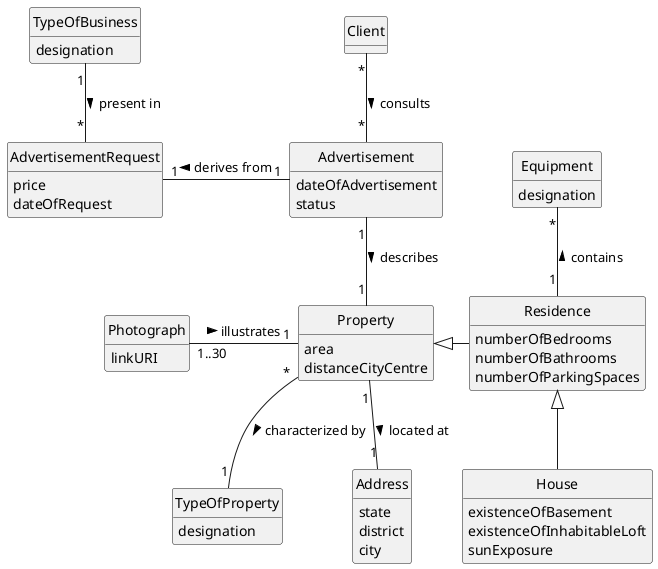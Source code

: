 @startuml
skinparam monochrome true
skinparam packageStyle rectangle
skinparam shadowing false

skinparam classAttributeIconSize 0

hide circle
hide methods

class Client {
}

class Advertisement {
    dateOfAdvertisement
    status
}

class AdvertisementRequest {
    price
    dateOfRequest
}
class TypeOfBusiness{
designation
}

class Property{
area
distanceCityCentre
}

class Photograph{
linkURI
}

class Address{
state
district
city
}

class TypeOfProperty{
designation
}

class Residence{
numberOfBedrooms
numberOfBathrooms
numberOfParkingSpaces
}

class House{
existenceOfBasement
existenceOfInhabitableLoft
sunExposure
}

class Equipment{
designation
}

Client "*" -- "*" Advertisement: consults >
Advertisement"1" --l "1"AdvertisementRequest: derives from >
TypeOfBusiness "1" -- "*" AdvertisementRequest: present in >
Advertisement "1" -- "1" Property: describes >
Photograph "1..30" --r "1" Property: illustrates >
Property"*" -- "1" TypeOfProperty: characterized by >
Residence <|--down House
Residence"1" --up "*" Equipment: contains >
Address"1" --up "1" Property: located at <
Property <|--r Residence

@enduml